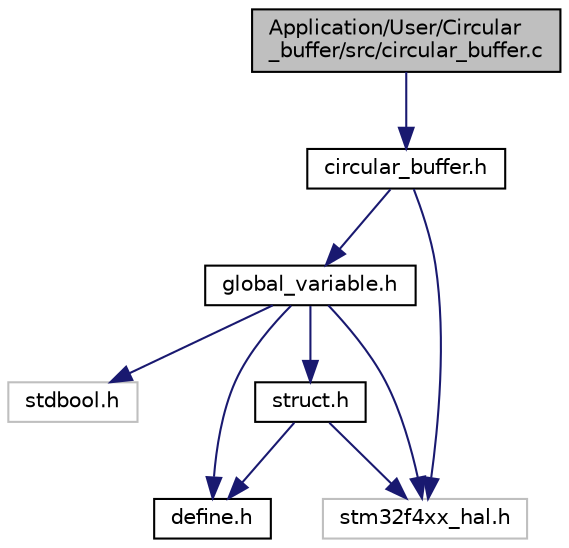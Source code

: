 digraph "Application/User/Circular_buffer/src/circular_buffer.c"
{
  edge [fontname="Helvetica",fontsize="10",labelfontname="Helvetica",labelfontsize="10"];
  node [fontname="Helvetica",fontsize="10",shape=record];
  Node0 [label="Application/User/Circular\l_buffer/src/circular_buffer.c",height=0.2,width=0.4,color="black", fillcolor="grey75", style="filled", fontcolor="black"];
  Node0 -> Node1 [color="midnightblue",fontsize="10",style="solid",fontname="Helvetica"];
  Node1 [label="circular_buffer.h",height=0.2,width=0.4,color="black", fillcolor="white", style="filled",URL="$circular__buffer_8h.html",tooltip="this header file will contain all required function definitions to circular_buffer.c "];
  Node1 -> Node2 [color="midnightblue",fontsize="10",style="solid",fontname="Helvetica"];
  Node2 [label="global_variable.h",height=0.2,width=0.4,color="black", fillcolor="white", style="filled",URL="$global__variable_8h.html"];
  Node2 -> Node3 [color="midnightblue",fontsize="10",style="solid",fontname="Helvetica"];
  Node3 [label="stm32f4xx_hal.h",height=0.2,width=0.4,color="grey75", fillcolor="white", style="filled"];
  Node2 -> Node4 [color="midnightblue",fontsize="10",style="solid",fontname="Helvetica"];
  Node4 [label="stdbool.h",height=0.2,width=0.4,color="grey75", fillcolor="white", style="filled"];
  Node2 -> Node5 [color="midnightblue",fontsize="10",style="solid",fontname="Helvetica"];
  Node5 [label="define.h",height=0.2,width=0.4,color="black", fillcolor="white", style="filled",URL="$define_8h.html"];
  Node2 -> Node6 [color="midnightblue",fontsize="10",style="solid",fontname="Helvetica"];
  Node6 [label="struct.h",height=0.2,width=0.4,color="black", fillcolor="white", style="filled",URL="$struct_8h.html"];
  Node6 -> Node3 [color="midnightblue",fontsize="10",style="solid",fontname="Helvetica"];
  Node6 -> Node5 [color="midnightblue",fontsize="10",style="solid",fontname="Helvetica"];
  Node1 -> Node3 [color="midnightblue",fontsize="10",style="solid",fontname="Helvetica"];
}
